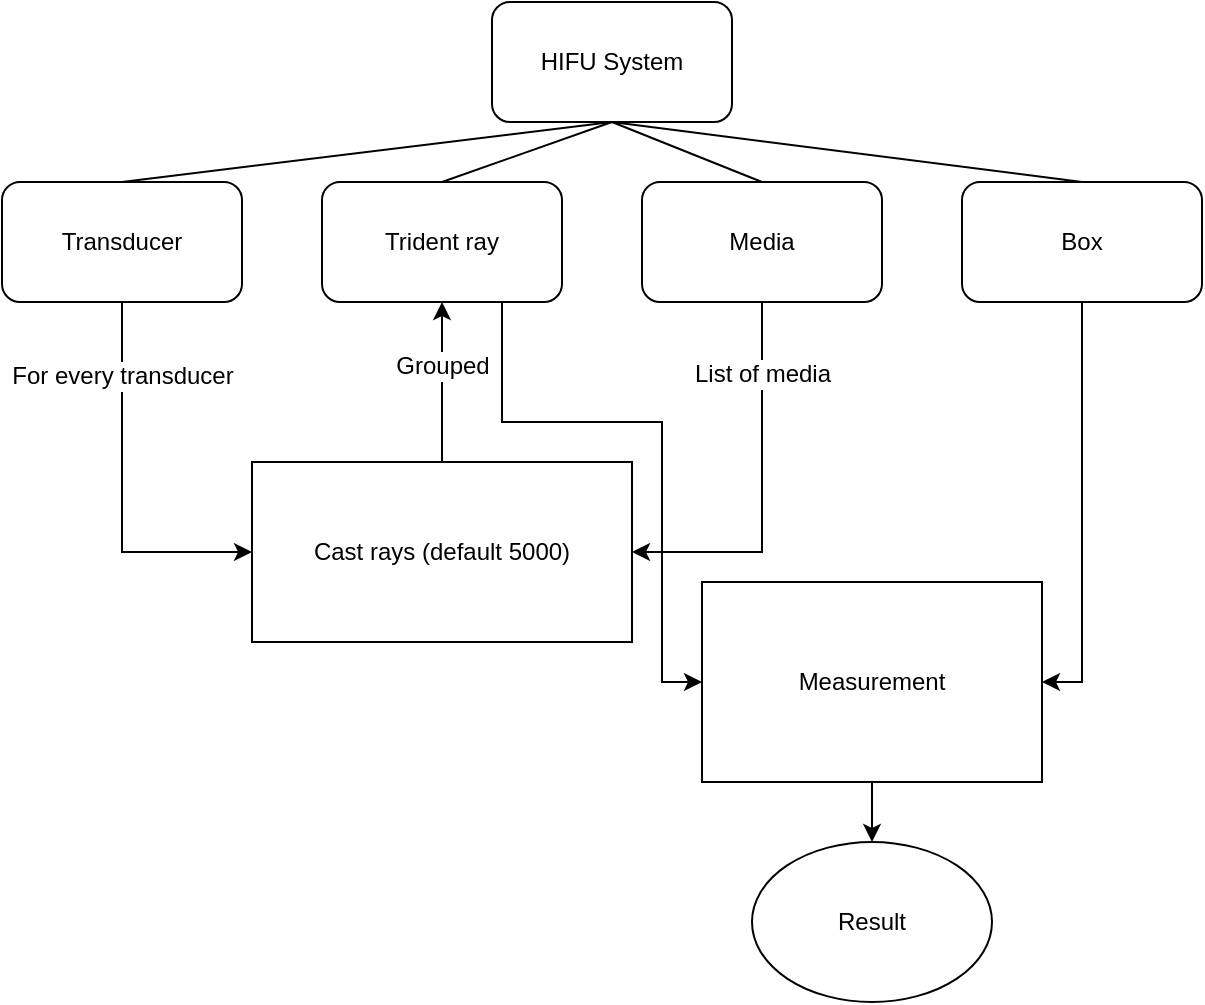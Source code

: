 <mxfile version="10.6.5" type="device"><diagram id="zD-FK-OY3__28FjYAVdz" name="Page-1"><mxGraphModel dx="1394" dy="915" grid="1" gridSize="10" guides="1" tooltips="1" connect="1" arrows="1" fold="1" page="1" pageScale="1" pageWidth="850" pageHeight="1100" math="0" shadow="0"><root><mxCell id="0"/><mxCell id="1" parent="0"/><mxCell id="7A5NwB8MYBDl0FGtIi3W-1" value="HIFU System" style="rounded=1;whiteSpace=wrap;html=1;" parent="1" vertex="1"><mxGeometry x="365" y="10" width="120" height="60" as="geometry"/></mxCell><mxCell id="7A5NwB8MYBDl0FGtIi3W-22" style="edgeStyle=orthogonalEdgeStyle;rounded=0;orthogonalLoop=1;jettySize=auto;html=1;exitX=0.5;exitY=1;exitDx=0;exitDy=0;entryX=0;entryY=0.5;entryDx=0;entryDy=0;" parent="1" source="7A5NwB8MYBDl0FGtIi3W-2" target="7A5NwB8MYBDl0FGtIi3W-19" edge="1"><mxGeometry relative="1" as="geometry"><mxPoint x="180" y="440" as="targetPoint"/></mxGeometry></mxCell><mxCell id="7A5NwB8MYBDl0FGtIi3W-25" value="For every transducer" style="text;html=1;resizable=0;points=[];align=center;verticalAlign=middle;labelBackgroundColor=#ffffff;" parent="7A5NwB8MYBDl0FGtIi3W-22" vertex="1" connectable="0"><mxGeometry x="-0.136" relative="1" as="geometry"><mxPoint y="-45" as="offset"/></mxGeometry></mxCell><mxCell id="7A5NwB8MYBDl0FGtIi3W-2" value="Transducer" style="rounded=1;whiteSpace=wrap;html=1;" parent="1" vertex="1"><mxGeometry x="120" y="100" width="120" height="60" as="geometry"/></mxCell><mxCell id="7A5NwB8MYBDl0FGtIi3W-29" style="edgeStyle=orthogonalEdgeStyle;rounded=0;orthogonalLoop=1;jettySize=auto;html=1;entryX=0;entryY=0.5;entryDx=0;entryDy=0;" parent="1" source="7A5NwB8MYBDl0FGtIi3W-3" target="7A5NwB8MYBDl0FGtIi3W-27" edge="1"><mxGeometry relative="1" as="geometry"><Array as="points"><mxPoint x="370" y="220"/><mxPoint x="450" y="220"/><mxPoint x="450" y="350"/></Array></mxGeometry></mxCell><mxCell id="7A5NwB8MYBDl0FGtIi3W-3" value="Trident ray" style="rounded=1;whiteSpace=wrap;html=1;" parent="1" vertex="1"><mxGeometry x="280" y="100" width="120" height="60" as="geometry"/></mxCell><mxCell id="7A5NwB8MYBDl0FGtIi3W-21" style="edgeStyle=orthogonalEdgeStyle;rounded=0;orthogonalLoop=1;jettySize=auto;html=1;exitX=0.5;exitY=1;exitDx=0;exitDy=0;entryX=1;entryY=0.5;entryDx=0;entryDy=0;" parent="1" source="7A5NwB8MYBDl0FGtIi3W-4" target="7A5NwB8MYBDl0FGtIi3W-19" edge="1"><mxGeometry relative="1" as="geometry"><mxPoint x="500" y="430" as="targetPoint"/></mxGeometry></mxCell><mxCell id="7A5NwB8MYBDl0FGtIi3W-24" value="List of media" style="text;html=1;resizable=0;points=[];align=center;verticalAlign=middle;labelBackgroundColor=#ffffff;" parent="7A5NwB8MYBDl0FGtIi3W-21" vertex="1" connectable="0"><mxGeometry x="-0.064" y="-3" relative="1" as="geometry"><mxPoint x="3" y="-53" as="offset"/></mxGeometry></mxCell><mxCell id="7A5NwB8MYBDl0FGtIi3W-4" value="Media" style="rounded=1;whiteSpace=wrap;html=1;" parent="1" vertex="1"><mxGeometry x="440" y="100" width="120" height="60" as="geometry"/></mxCell><mxCell id="7A5NwB8MYBDl0FGtIi3W-28" style="edgeStyle=orthogonalEdgeStyle;rounded=0;orthogonalLoop=1;jettySize=auto;html=1;entryX=1;entryY=0.5;entryDx=0;entryDy=0;" parent="1" source="7A5NwB8MYBDl0FGtIi3W-5" target="7A5NwB8MYBDl0FGtIi3W-27" edge="1"><mxGeometry relative="1" as="geometry"><Array as="points"><mxPoint x="660" y="350"/></Array></mxGeometry></mxCell><mxCell id="7A5NwB8MYBDl0FGtIi3W-5" value="Box" style="rounded=1;whiteSpace=wrap;html=1;" parent="1" vertex="1"><mxGeometry x="600" y="100" width="120" height="60" as="geometry"/></mxCell><mxCell id="7A5NwB8MYBDl0FGtIi3W-6" value="" style="endArrow=none;html=1;entryX=0.5;entryY=1;entryDx=0;entryDy=0;exitX=0.5;exitY=0;exitDx=0;exitDy=0;" parent="1" source="7A5NwB8MYBDl0FGtIi3W-2" target="7A5NwB8MYBDl0FGtIi3W-1" edge="1"><mxGeometry width="50" height="50" relative="1" as="geometry"><mxPoint x="120" y="230" as="sourcePoint"/><mxPoint x="170" y="180" as="targetPoint"/></mxGeometry></mxCell><mxCell id="7A5NwB8MYBDl0FGtIi3W-7" value="" style="endArrow=none;html=1;entryX=0.5;entryY=1;entryDx=0;entryDy=0;exitX=0.5;exitY=0;exitDx=0;exitDy=0;" parent="1" source="7A5NwB8MYBDl0FGtIi3W-3" target="7A5NwB8MYBDl0FGtIi3W-1" edge="1"><mxGeometry width="50" height="50" relative="1" as="geometry"><mxPoint x="120" y="230" as="sourcePoint"/><mxPoint x="170" y="180" as="targetPoint"/></mxGeometry></mxCell><mxCell id="7A5NwB8MYBDl0FGtIi3W-8" value="" style="endArrow=none;html=1;entryX=0.5;entryY=1;entryDx=0;entryDy=0;exitX=0.5;exitY=0;exitDx=0;exitDy=0;" parent="1" source="7A5NwB8MYBDl0FGtIi3W-4" target="7A5NwB8MYBDl0FGtIi3W-1" edge="1"><mxGeometry width="50" height="50" relative="1" as="geometry"><mxPoint x="120" y="230" as="sourcePoint"/><mxPoint x="170" y="180" as="targetPoint"/></mxGeometry></mxCell><mxCell id="7A5NwB8MYBDl0FGtIi3W-9" value="" style="endArrow=none;html=1;entryX=0.5;entryY=1;entryDx=0;entryDy=0;exitX=0.5;exitY=0;exitDx=0;exitDy=0;" parent="1" source="7A5NwB8MYBDl0FGtIi3W-5" target="7A5NwB8MYBDl0FGtIi3W-1" edge="1"><mxGeometry width="50" height="50" relative="1" as="geometry"><mxPoint x="120" y="230" as="sourcePoint"/><mxPoint x="170" y="180" as="targetPoint"/></mxGeometry></mxCell><mxCell id="7A5NwB8MYBDl0FGtIi3W-23" style="edgeStyle=orthogonalEdgeStyle;rounded=0;orthogonalLoop=1;jettySize=auto;html=1;entryX=0.5;entryY=1;entryDx=0;entryDy=0;" parent="1" source="7A5NwB8MYBDl0FGtIi3W-19" target="7A5NwB8MYBDl0FGtIi3W-3" edge="1"><mxGeometry relative="1" as="geometry"/></mxCell><mxCell id="7A5NwB8MYBDl0FGtIi3W-26" value="Grouped" style="text;html=1;resizable=0;points=[];align=center;verticalAlign=middle;labelBackgroundColor=#ffffff;" parent="7A5NwB8MYBDl0FGtIi3W-23" vertex="1" connectable="0"><mxGeometry x="-0.235" y="-3" relative="1" as="geometry"><mxPoint x="-3" y="-18" as="offset"/></mxGeometry></mxCell><mxCell id="7A5NwB8MYBDl0FGtIi3W-19" value="Cast rays (default 5000)" style="rounded=0;whiteSpace=wrap;html=1;" parent="1" vertex="1"><mxGeometry x="245" y="240" width="190" height="90" as="geometry"/></mxCell><mxCell id="7A5NwB8MYBDl0FGtIi3W-27" value="Measurement" style="rounded=0;whiteSpace=wrap;html=1;" parent="1" vertex="1"><mxGeometry x="470" y="300" width="170" height="100" as="geometry"/></mxCell><mxCell id="7A5NwB8MYBDl0FGtIi3W-35" value="" style="endArrow=classic;html=1;exitX=0.5;exitY=1;exitDx=0;exitDy=0;entryX=0.5;entryY=0;entryDx=0;entryDy=0;" parent="1" source="7A5NwB8MYBDl0FGtIi3W-27" target="E5hVkb2EcRqn1aYpvZTE-1" edge="1"><mxGeometry width="50" height="50" relative="1" as="geometry"><mxPoint x="120" y="750" as="sourcePoint"/><mxPoint x="555" y="430" as="targetPoint"/></mxGeometry></mxCell><mxCell id="E5hVkb2EcRqn1aYpvZTE-1" value="Result" style="ellipse;whiteSpace=wrap;html=1;" vertex="1" parent="1"><mxGeometry x="495" y="430" width="120" height="80" as="geometry"/></mxCell></root></mxGraphModel></diagram></mxfile>